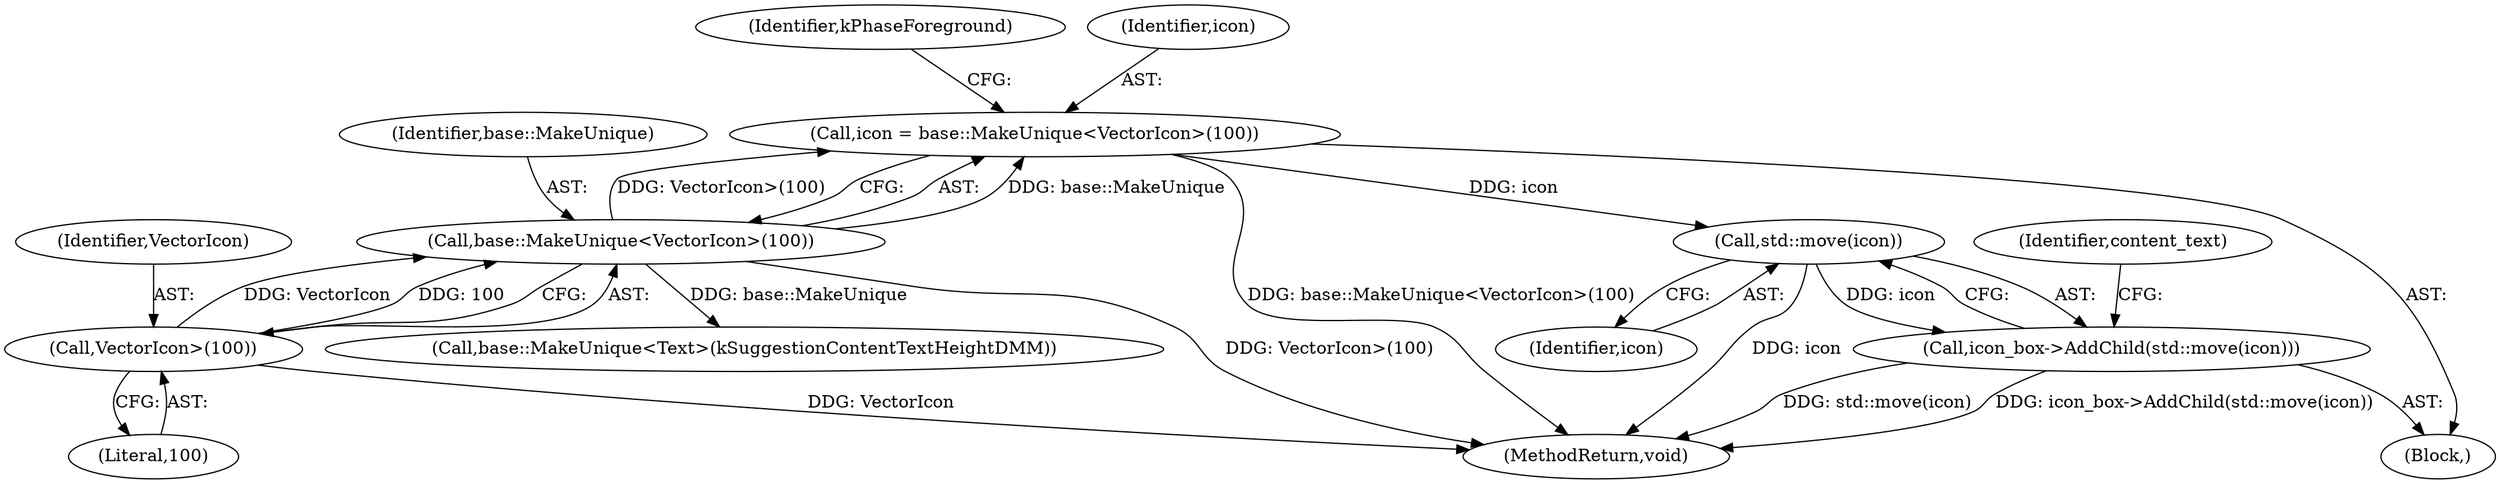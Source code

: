 digraph "0_Chrome_a79e1bbb765af34d446e42d34cd00a312b381113@API" {
"1000142" [label="(Call,std::move(icon))"];
"1000107" [label="(Call,icon = base::MakeUnique<VectorIcon>(100))"];
"1000109" [label="(Call,base::MakeUnique<VectorIcon>(100))"];
"1000111" [label="(Call,VectorIcon>(100))"];
"1000141" [label="(Call,icon_box->AddChild(std::move(icon)))"];
"1000113" [label="(Literal,100)"];
"1000143" [label="(Identifier,icon)"];
"1000109" [label="(Call,base::MakeUnique<VectorIcon>(100))"];
"1000115" [label="(Identifier,kPhaseForeground)"];
"1000107" [label="(Call,icon = base::MakeUnique<VectorIcon>(100))"];
"1000146" [label="(Identifier,content_text)"];
"1000147" [label="(Call,base::MakeUnique<Text>(kSuggestionContentTextHeightDMM))"];
"1000142" [label="(Call,std::move(icon))"];
"1000111" [label="(Call,VectorIcon>(100))"];
"1000332" [label="(MethodReturn,void)"];
"1000105" [label="(Block,)"];
"1000110" [label="(Identifier,base::MakeUnique)"];
"1000112" [label="(Identifier,VectorIcon)"];
"1000141" [label="(Call,icon_box->AddChild(std::move(icon)))"];
"1000108" [label="(Identifier,icon)"];
"1000142" -> "1000141"  [label="AST: "];
"1000142" -> "1000143"  [label="CFG: "];
"1000143" -> "1000142"  [label="AST: "];
"1000141" -> "1000142"  [label="CFG: "];
"1000142" -> "1000332"  [label="DDG: icon"];
"1000142" -> "1000141"  [label="DDG: icon"];
"1000107" -> "1000142"  [label="DDG: icon"];
"1000107" -> "1000105"  [label="AST: "];
"1000107" -> "1000109"  [label="CFG: "];
"1000108" -> "1000107"  [label="AST: "];
"1000109" -> "1000107"  [label="AST: "];
"1000115" -> "1000107"  [label="CFG: "];
"1000107" -> "1000332"  [label="DDG: base::MakeUnique<VectorIcon>(100)"];
"1000109" -> "1000107"  [label="DDG: base::MakeUnique"];
"1000109" -> "1000107"  [label="DDG: VectorIcon>(100)"];
"1000109" -> "1000111"  [label="CFG: "];
"1000110" -> "1000109"  [label="AST: "];
"1000111" -> "1000109"  [label="AST: "];
"1000109" -> "1000332"  [label="DDG: VectorIcon>(100)"];
"1000111" -> "1000109"  [label="DDG: VectorIcon"];
"1000111" -> "1000109"  [label="DDG: 100"];
"1000109" -> "1000147"  [label="DDG: base::MakeUnique"];
"1000111" -> "1000113"  [label="CFG: "];
"1000112" -> "1000111"  [label="AST: "];
"1000113" -> "1000111"  [label="AST: "];
"1000111" -> "1000332"  [label="DDG: VectorIcon"];
"1000141" -> "1000105"  [label="AST: "];
"1000146" -> "1000141"  [label="CFG: "];
"1000141" -> "1000332"  [label="DDG: std::move(icon)"];
"1000141" -> "1000332"  [label="DDG: icon_box->AddChild(std::move(icon))"];
}
